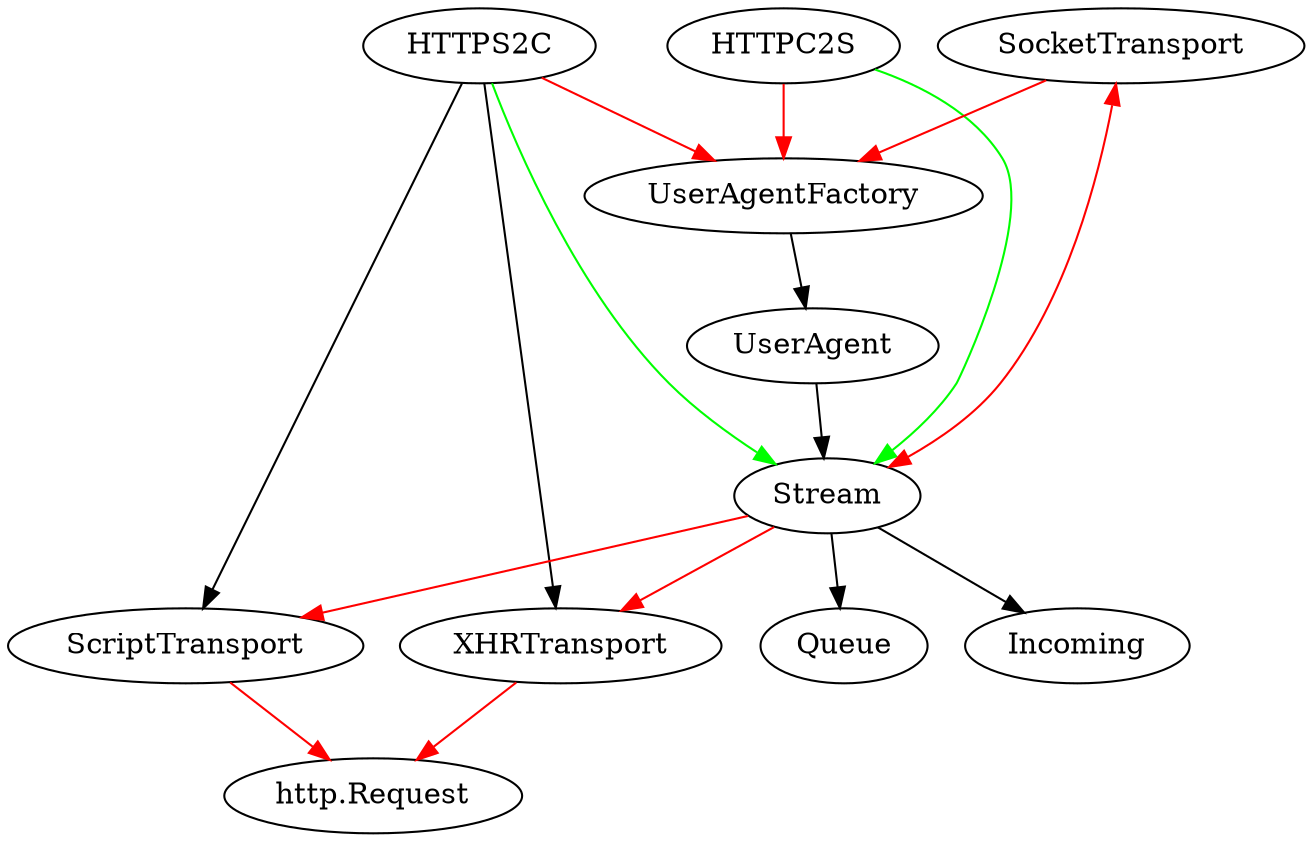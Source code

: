 /*

Black arrow means "I instantiate this class (and possibly keep references to it)
Red arrow means "I keep references to an object of this class"
Green arrow means "I call methods on an object of this class but do not keep references to it"

*/

digraph objects {
  HTTPS2C -> UserAgentFactory [color=red];
  HTTPS2C -> ScriptTransport;
  HTTPS2C -> Stream [color=green];
  HTTPS2C -> XHRTransport;
  HTTPC2S -> UserAgentFactory [color=red];
  HTTPC2S -> Stream [color=green];
  SocketTransport -> UserAgentFactory [color=red];
  SocketTransport -> Stream [color=red, dir=both];
  XHRTransport -> "http.Request" [color=red];
  ScriptTransport -> "http.Request" [color=red];
  Stream -> ScriptTransport [color=red];
  Stream -> XHRTransport [color=red];
  UserAgentFactory -> UserAgent;
  UserAgent -> Stream;
  Stream -> Queue;
  Stream -> Incoming;
}
